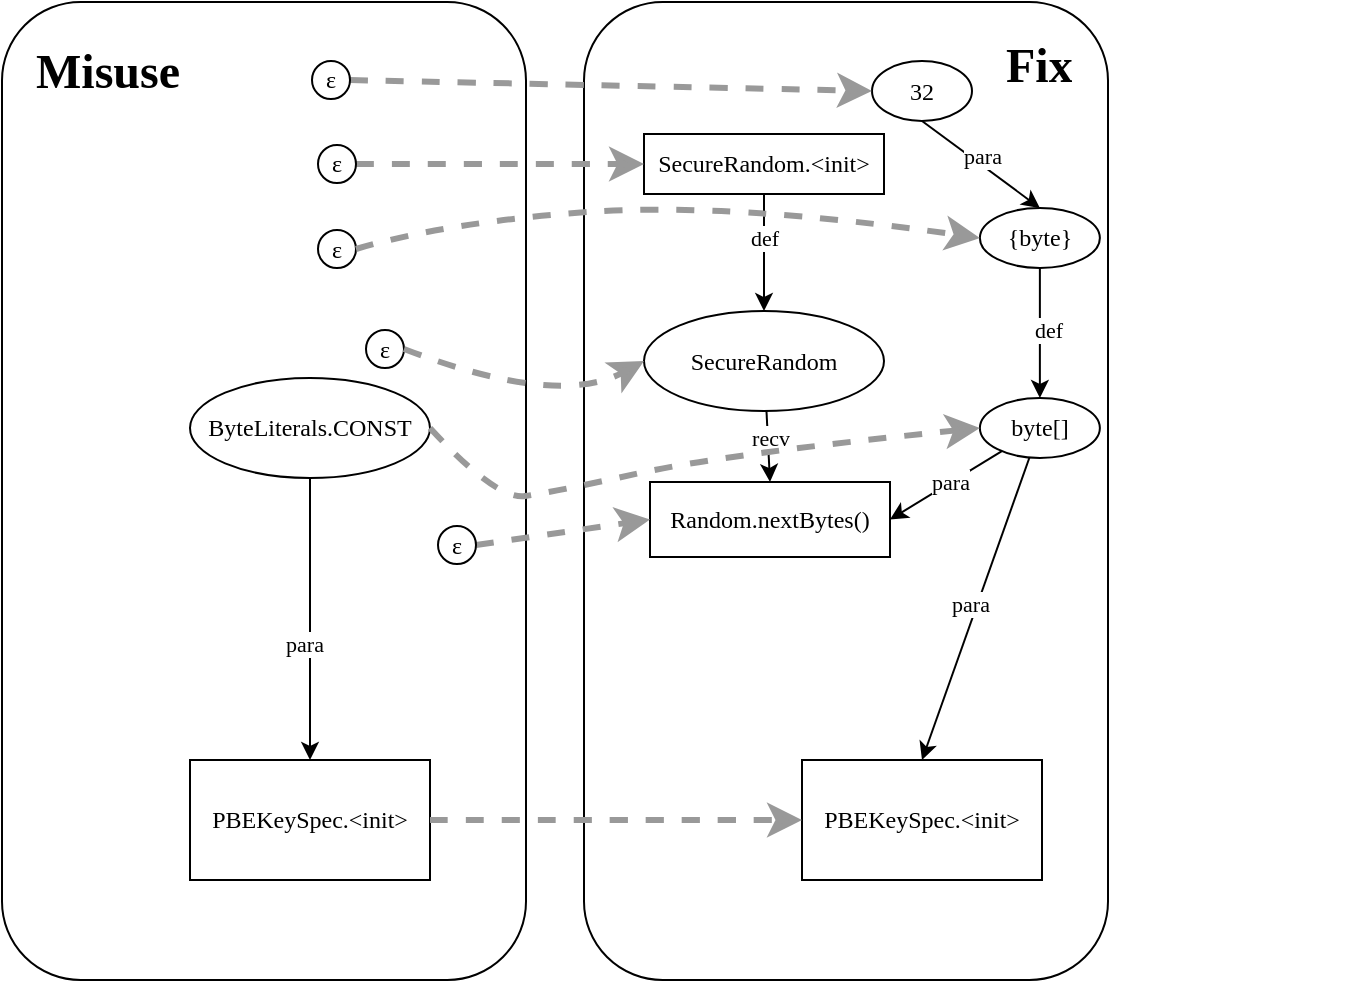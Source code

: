 <mxfile version="24.3.1" type="github">
  <diagram name="第 1 页" id="3e7gvRznNv3PUmYZ2U26">
    <mxGraphModel dx="598" dy="984" grid="0" gridSize="10" guides="1" tooltips="1" connect="1" arrows="1" fold="1" page="1" pageScale="1" pageWidth="827" pageHeight="1169" background="none" math="0" shadow="0">
      <root>
        <mxCell id="0" />
        <mxCell id="1" parent="0" />
        <mxCell id="w7ChjKGkXefIoX9HX3mB-106" value="" style="rounded=1;whiteSpace=wrap;html=1;fillColor=none;" vertex="1" parent="1">
          <mxGeometry x="59" y="10" width="262" height="489" as="geometry" />
        </mxCell>
        <mxCell id="w7ChjKGkXefIoX9HX3mB-110" value="" style="rounded=1;whiteSpace=wrap;html=1;fillColor=none;" vertex="1" parent="1">
          <mxGeometry x="350" y="10" width="262" height="489" as="geometry" />
        </mxCell>
        <mxCell id="w7ChjKGkXefIoX9HX3mB-45" style="edgeStyle=orthogonalEdgeStyle;rounded=0;orthogonalLoop=1;jettySize=auto;html=1;entryX=0.5;entryY=0;entryDx=0;entryDy=0;fontFamily=Times New Roman;exitX=0.5;exitY=1;exitDx=0;exitDy=0;" edge="1" parent="1" source="w7ChjKGkXefIoX9HX3mB-47" target="w7ChjKGkXefIoX9HX3mB-50">
          <mxGeometry relative="1" as="geometry">
            <mxPoint x="210" y="310" as="targetPoint" />
          </mxGeometry>
        </mxCell>
        <mxCell id="w7ChjKGkXefIoX9HX3mB-46" value="para" style="edgeLabel;html=1;align=center;verticalAlign=middle;resizable=0;points=[];fontFamily=Times New Roman;" vertex="1" connectable="0" parent="w7ChjKGkXefIoX9HX3mB-45">
          <mxGeometry x="0.168" y="-3" relative="1" as="geometry">
            <mxPoint as="offset" />
          </mxGeometry>
        </mxCell>
        <mxCell id="w7ChjKGkXefIoX9HX3mB-47" value="ByteLiterals.CONST" style="ellipse;whiteSpace=wrap;html=1;fontFamily=Times New Roman;" vertex="1" parent="1">
          <mxGeometry x="153" y="198" width="120" height="50" as="geometry" />
        </mxCell>
        <mxCell id="w7ChjKGkXefIoX9HX3mB-50" value="PBEKeySpec.&amp;lt;init&amp;gt;" style="rounded=0;whiteSpace=wrap;html=1;fontFamily=Times New Roman;" vertex="1" parent="1">
          <mxGeometry x="153" y="389" width="120" height="60" as="geometry" />
        </mxCell>
        <mxCell id="w7ChjKGkXefIoX9HX3mB-55" value="32" style="ellipse;whiteSpace=wrap;html=1;fontFamily=Times New Roman;" vertex="1" parent="1">
          <mxGeometry x="494.0" y="39.5" width="50" height="30" as="geometry" />
        </mxCell>
        <mxCell id="w7ChjKGkXefIoX9HX3mB-56" value="{byte}" style="ellipse;whiteSpace=wrap;html=1;fontFamily=Times New Roman;" vertex="1" parent="1">
          <mxGeometry x="547.94" y="113" width="60" height="30" as="geometry" />
        </mxCell>
        <mxCell id="w7ChjKGkXefIoX9HX3mB-57" value="byte[]" style="ellipse;whiteSpace=wrap;html=1;fontFamily=Times New Roman;" vertex="1" parent="1">
          <mxGeometry x="547.94" y="208" width="60" height="30" as="geometry" />
        </mxCell>
        <mxCell id="w7ChjKGkXefIoX9HX3mB-58" value="SecureRandom.&amp;lt;init&amp;gt;" style="rounded=0;whiteSpace=wrap;html=1;fontFamily=Times New Roman;" vertex="1" parent="1">
          <mxGeometry x="380" y="76" width="120" height="30" as="geometry" />
        </mxCell>
        <mxCell id="w7ChjKGkXefIoX9HX3mB-61" value="SecureRandom" style="ellipse;whiteSpace=wrap;html=1;fontFamily=Times New Roman;" vertex="1" parent="1">
          <mxGeometry x="380" y="164.5" width="120" height="50" as="geometry" />
        </mxCell>
        <mxCell id="w7ChjKGkXefIoX9HX3mB-62" value="Random.nextBytes()" style="rounded=0;whiteSpace=wrap;html=1;fontFamily=Times New Roman;" vertex="1" parent="1">
          <mxGeometry x="383" y="250" width="120" height="37.5" as="geometry" />
        </mxCell>
        <mxCell id="w7ChjKGkXefIoX9HX3mB-63" value="PBEKeySpec.&amp;lt;init&amp;gt;" style="rounded=0;whiteSpace=wrap;html=1;fontFamily=Times New Roman;" vertex="1" parent="1">
          <mxGeometry x="459" y="389" width="120" height="60" as="geometry" />
        </mxCell>
        <mxCell id="w7ChjKGkXefIoX9HX3mB-64" value="" style="endArrow=classic;html=1;rounded=0;exitX=0.5;exitY=1;exitDx=0;exitDy=0;entryX=0.5;entryY=0;entryDx=0;entryDy=0;fontFamily=Times New Roman;" edge="1" parent="1" source="w7ChjKGkXefIoX9HX3mB-55" target="w7ChjKGkXefIoX9HX3mB-56">
          <mxGeometry width="50" height="50" relative="1" as="geometry">
            <mxPoint x="610.94" y="103" as="sourcePoint" />
            <mxPoint x="660.94" y="53" as="targetPoint" />
          </mxGeometry>
        </mxCell>
        <mxCell id="w7ChjKGkXefIoX9HX3mB-65" value="para" style="edgeLabel;html=1;align=center;verticalAlign=middle;resizable=0;points=[];fontFamily=Times New Roman;" vertex="1" connectable="0" parent="w7ChjKGkXefIoX9HX3mB-64">
          <mxGeometry x="-0.067" y="4" relative="1" as="geometry">
            <mxPoint as="offset" />
          </mxGeometry>
        </mxCell>
        <mxCell id="w7ChjKGkXefIoX9HX3mB-66" value="" style="endArrow=classic;html=1;rounded=0;entryX=0.5;entryY=0;entryDx=0;entryDy=0;fontFamily=Times New Roman;" edge="1" parent="1" source="w7ChjKGkXefIoX9HX3mB-56" target="w7ChjKGkXefIoX9HX3mB-57">
          <mxGeometry width="50" height="50" relative="1" as="geometry">
            <mxPoint x="591.94" y="108" as="sourcePoint" />
            <mxPoint x="623.94" y="128" as="targetPoint" />
          </mxGeometry>
        </mxCell>
        <mxCell id="w7ChjKGkXefIoX9HX3mB-67" value="def" style="edgeLabel;html=1;align=center;verticalAlign=middle;resizable=0;points=[];fontFamily=Times New Roman;" vertex="1" connectable="0" parent="w7ChjKGkXefIoX9HX3mB-66">
          <mxGeometry x="-0.067" y="4" relative="1" as="geometry">
            <mxPoint as="offset" />
          </mxGeometry>
        </mxCell>
        <mxCell id="w7ChjKGkXefIoX9HX3mB-68" value="" style="endArrow=classic;html=1;rounded=0;entryX=0.5;entryY=0;entryDx=0;entryDy=0;fontFamily=Times New Roman;exitX=0.5;exitY=1;exitDx=0;exitDy=0;" edge="1" parent="1" source="w7ChjKGkXefIoX9HX3mB-58" target="w7ChjKGkXefIoX9HX3mB-61">
          <mxGeometry width="50" height="50" relative="1" as="geometry">
            <mxPoint x="470" y="170" as="sourcePoint" />
            <mxPoint x="460" y="89.289" as="targetPoint" />
          </mxGeometry>
        </mxCell>
        <mxCell id="w7ChjKGkXefIoX9HX3mB-69" value="def" style="edgeLabel;html=1;align=center;verticalAlign=middle;resizable=0;points=[];fontFamily=Times New Roman;" vertex="1" connectable="0" parent="w7ChjKGkXefIoX9HX3mB-68">
          <mxGeometry x="-0.264" relative="1" as="geometry">
            <mxPoint as="offset" />
          </mxGeometry>
        </mxCell>
        <mxCell id="w7ChjKGkXefIoX9HX3mB-70" value="" style="endArrow=classic;html=1;rounded=0;entryX=0.5;entryY=0;entryDx=0;entryDy=0;fontFamily=Times New Roman;" edge="1" parent="1" source="w7ChjKGkXefIoX9HX3mB-61" target="w7ChjKGkXefIoX9HX3mB-62">
          <mxGeometry width="50" height="50" relative="1" as="geometry">
            <mxPoint x="570" y="300" as="sourcePoint" />
            <mxPoint x="570" y="320.711" as="targetPoint" />
          </mxGeometry>
        </mxCell>
        <mxCell id="w7ChjKGkXefIoX9HX3mB-71" value="recv" style="edgeLabel;html=1;align=center;verticalAlign=middle;resizable=0;points=[];fontFamily=Times New Roman;" vertex="1" connectable="0" parent="w7ChjKGkXefIoX9HX3mB-70">
          <mxGeometry x="-0.28" y="1" relative="1" as="geometry">
            <mxPoint as="offset" />
          </mxGeometry>
        </mxCell>
        <mxCell id="w7ChjKGkXefIoX9HX3mB-78" value="" style="endArrow=classic;html=1;rounded=0;entryX=1;entryY=0.5;entryDx=0;entryDy=0;fontFamily=Times New Roman;" edge="1" parent="1" source="w7ChjKGkXefIoX9HX3mB-57" target="w7ChjKGkXefIoX9HX3mB-62">
          <mxGeometry width="50" height="50" relative="1" as="geometry">
            <mxPoint x="680" y="325" as="sourcePoint" />
            <mxPoint x="680" y="345.711" as="targetPoint" />
          </mxGeometry>
        </mxCell>
        <mxCell id="w7ChjKGkXefIoX9HX3mB-79" value="para" style="edgeLabel;html=1;align=center;verticalAlign=middle;resizable=0;points=[];fontFamily=Times New Roman;" vertex="1" connectable="0" parent="w7ChjKGkXefIoX9HX3mB-78">
          <mxGeometry x="-0.107" relative="1" as="geometry">
            <mxPoint x="-1" as="offset" />
          </mxGeometry>
        </mxCell>
        <mxCell id="w7ChjKGkXefIoX9HX3mB-80" value="" style="endArrow=classic;html=1;rounded=0;entryX=0.5;entryY=0;entryDx=0;entryDy=0;fontFamily=Times New Roman;" edge="1" parent="1" source="w7ChjKGkXefIoX9HX3mB-57" target="w7ChjKGkXefIoX9HX3mB-63">
          <mxGeometry width="50" height="50" relative="1" as="geometry">
            <mxPoint x="680" y="325" as="sourcePoint" />
            <mxPoint x="680" y="345.711" as="targetPoint" />
          </mxGeometry>
        </mxCell>
        <mxCell id="w7ChjKGkXefIoX9HX3mB-81" value="para" style="edgeLabel;html=1;align=center;verticalAlign=middle;resizable=0;points=[];fontFamily=Times New Roman;" vertex="1" connectable="0" parent="w7ChjKGkXefIoX9HX3mB-80">
          <mxGeometry x="-0.012" y="-5" relative="1" as="geometry">
            <mxPoint x="1" as="offset" />
          </mxGeometry>
        </mxCell>
        <mxCell id="w7ChjKGkXefIoX9HX3mB-82" value="&lt;h1 style=&quot;margin-top: 0px;&quot;&gt;&lt;font&gt;Misuse&lt;/font&gt;&lt;/h1&gt;" style="text;html=1;whiteSpace=wrap;overflow=hidden;rounded=0;fontFamily=Times New Roman;" vertex="1" parent="1">
          <mxGeometry x="74" y="24" width="180" height="40" as="geometry" />
        </mxCell>
        <mxCell id="w7ChjKGkXefIoX9HX3mB-83" value="&lt;h1 style=&quot;margin-top: 0px;&quot;&gt;&lt;font&gt;Fix&lt;/font&gt;&lt;/h1&gt;" style="text;html=1;whiteSpace=wrap;overflow=hidden;rounded=0;fontFamily=Times New Roman;" vertex="1" parent="1">
          <mxGeometry x="559" y="21" width="180" height="40" as="geometry" />
        </mxCell>
        <mxCell id="w7ChjKGkXefIoX9HX3mB-99" style="edgeStyle=none;curved=1;rounded=0;orthogonalLoop=1;jettySize=auto;html=1;entryX=0;entryY=0.5;entryDx=0;entryDy=0;fontSize=12;startSize=8;endSize=8;strokeColor=#999999;strokeWidth=3;dashed=1;" edge="1" parent="1" source="w7ChjKGkXefIoX9HX3mB-84" target="w7ChjKGkXefIoX9HX3mB-58">
          <mxGeometry relative="1" as="geometry" />
        </mxCell>
        <mxCell id="w7ChjKGkXefIoX9HX3mB-84" value="ε" style="ellipse;whiteSpace=wrap;html=1;aspect=fixed;fontFamily=Times New Roman;" vertex="1" parent="1">
          <mxGeometry x="217" y="81.5" width="19" height="19" as="geometry" />
        </mxCell>
        <mxCell id="w7ChjKGkXefIoX9HX3mB-85" value="ε" style="ellipse;whiteSpace=wrap;html=1;aspect=fixed;fontFamily=Times New Roman;" vertex="1" parent="1">
          <mxGeometry x="217" y="124" width="19" height="19" as="geometry" />
        </mxCell>
        <mxCell id="w7ChjKGkXefIoX9HX3mB-95" style="edgeStyle=none;curved=1;rounded=0;orthogonalLoop=1;jettySize=auto;html=1;exitX=1;exitY=0.5;exitDx=0;exitDy=0;entryX=0;entryY=0.5;entryDx=0;entryDy=0;fontSize=12;startSize=8;endSize=8;fontColor=#999999;strokeColor=#999999;fillColor=#dae8fc;strokeWidth=3;dashed=1;" edge="1" parent="1" source="w7ChjKGkXefIoX9HX3mB-86" target="w7ChjKGkXefIoX9HX3mB-55">
          <mxGeometry relative="1" as="geometry" />
        </mxCell>
        <mxCell id="w7ChjKGkXefIoX9HX3mB-86" value="ε" style="ellipse;whiteSpace=wrap;html=1;aspect=fixed;fontFamily=Times New Roman;" vertex="1" parent="1">
          <mxGeometry x="214" y="39.5" width="19" height="19" as="geometry" />
        </mxCell>
        <mxCell id="w7ChjKGkXefIoX9HX3mB-87" value="ε" style="ellipse;whiteSpace=wrap;html=1;aspect=fixed;fontFamily=Times New Roman;" vertex="1" parent="1">
          <mxGeometry x="241" y="174" width="19" height="19" as="geometry" />
        </mxCell>
        <mxCell id="w7ChjKGkXefIoX9HX3mB-101" style="edgeStyle=none;curved=1;rounded=0;orthogonalLoop=1;jettySize=auto;html=1;exitX=1;exitY=0.5;exitDx=0;exitDy=0;entryX=0;entryY=0.5;entryDx=0;entryDy=0;fontSize=12;startSize=8;endSize=8;strokeColor=#999999;strokeWidth=3;dashed=1;" edge="1" parent="1" source="w7ChjKGkXefIoX9HX3mB-88" target="w7ChjKGkXefIoX9HX3mB-62">
          <mxGeometry relative="1" as="geometry" />
        </mxCell>
        <mxCell id="w7ChjKGkXefIoX9HX3mB-88" value="ε" style="ellipse;whiteSpace=wrap;html=1;aspect=fixed;fontFamily=Times New Roman;" vertex="1" parent="1">
          <mxGeometry x="277" y="272" width="19" height="19" as="geometry" />
        </mxCell>
        <mxCell id="w7ChjKGkXefIoX9HX3mB-94" value="" style="curved=1;endArrow=classic;html=1;rounded=0;fontSize=12;startSize=8;endSize=8;entryX=0;entryY=0.5;entryDx=0;entryDy=0;strokeColor=#999999;strokeWidth=3;dashed=1;" edge="1" parent="1" source="w7ChjKGkXefIoX9HX3mB-50" target="w7ChjKGkXefIoX9HX3mB-63">
          <mxGeometry width="50" height="50" relative="1" as="geometry">
            <mxPoint x="273" y="469" as="sourcePoint" />
            <mxPoint x="343.711" y="419" as="targetPoint" />
          </mxGeometry>
        </mxCell>
        <mxCell id="w7ChjKGkXefIoX9HX3mB-97" value="" style="curved=1;endArrow=classic;html=1;rounded=0;fontSize=12;startSize=8;endSize=8;exitX=1;exitY=0.5;exitDx=0;exitDy=0;entryX=0;entryY=0.5;entryDx=0;entryDy=0;strokeColor=#999999;strokeWidth=3;dashed=1;" edge="1" parent="1" source="w7ChjKGkXefIoX9HX3mB-85" target="w7ChjKGkXefIoX9HX3mB-56">
          <mxGeometry width="50" height="50" relative="1" as="geometry">
            <mxPoint x="282" y="170" as="sourcePoint" />
            <mxPoint x="332" y="120" as="targetPoint" />
            <Array as="points">
              <mxPoint x="282" y="120" />
              <mxPoint x="422" y="110" />
            </Array>
          </mxGeometry>
        </mxCell>
        <mxCell id="w7ChjKGkXefIoX9HX3mB-100" value="" style="curved=1;endArrow=classic;html=1;rounded=0;fontSize=12;startSize=8;endSize=8;exitX=1;exitY=0.5;exitDx=0;exitDy=0;entryX=0;entryY=0.5;entryDx=0;entryDy=0;strokeColor=#999999;strokeWidth=3;dashed=1;" edge="1" parent="1" source="w7ChjKGkXefIoX9HX3mB-87" target="w7ChjKGkXefIoX9HX3mB-61">
          <mxGeometry width="50" height="50" relative="1" as="geometry">
            <mxPoint x="325" y="290" as="sourcePoint" />
            <mxPoint x="375" y="240" as="targetPoint" />
            <Array as="points">
              <mxPoint x="337" y="213" />
            </Array>
          </mxGeometry>
        </mxCell>
        <mxCell id="w7ChjKGkXefIoX9HX3mB-102" value="" style="curved=1;endArrow=classic;html=1;rounded=0;fontSize=12;startSize=8;endSize=8;exitX=1;exitY=0.5;exitDx=0;exitDy=0;entryX=0;entryY=0.5;entryDx=0;entryDy=0;strokeColor=#999999;strokeWidth=3;dashed=1;" edge="1" parent="1" source="w7ChjKGkXefIoX9HX3mB-47" target="w7ChjKGkXefIoX9HX3mB-57">
          <mxGeometry width="50" height="50" relative="1" as="geometry">
            <mxPoint x="323" y="361" as="sourcePoint" />
            <mxPoint x="373" y="311" as="targetPoint" />
            <Array as="points">
              <mxPoint x="306" y="259" />
              <mxPoint x="335" y="255" />
              <mxPoint x="421" y="236" />
            </Array>
          </mxGeometry>
        </mxCell>
      </root>
    </mxGraphModel>
  </diagram>
</mxfile>
